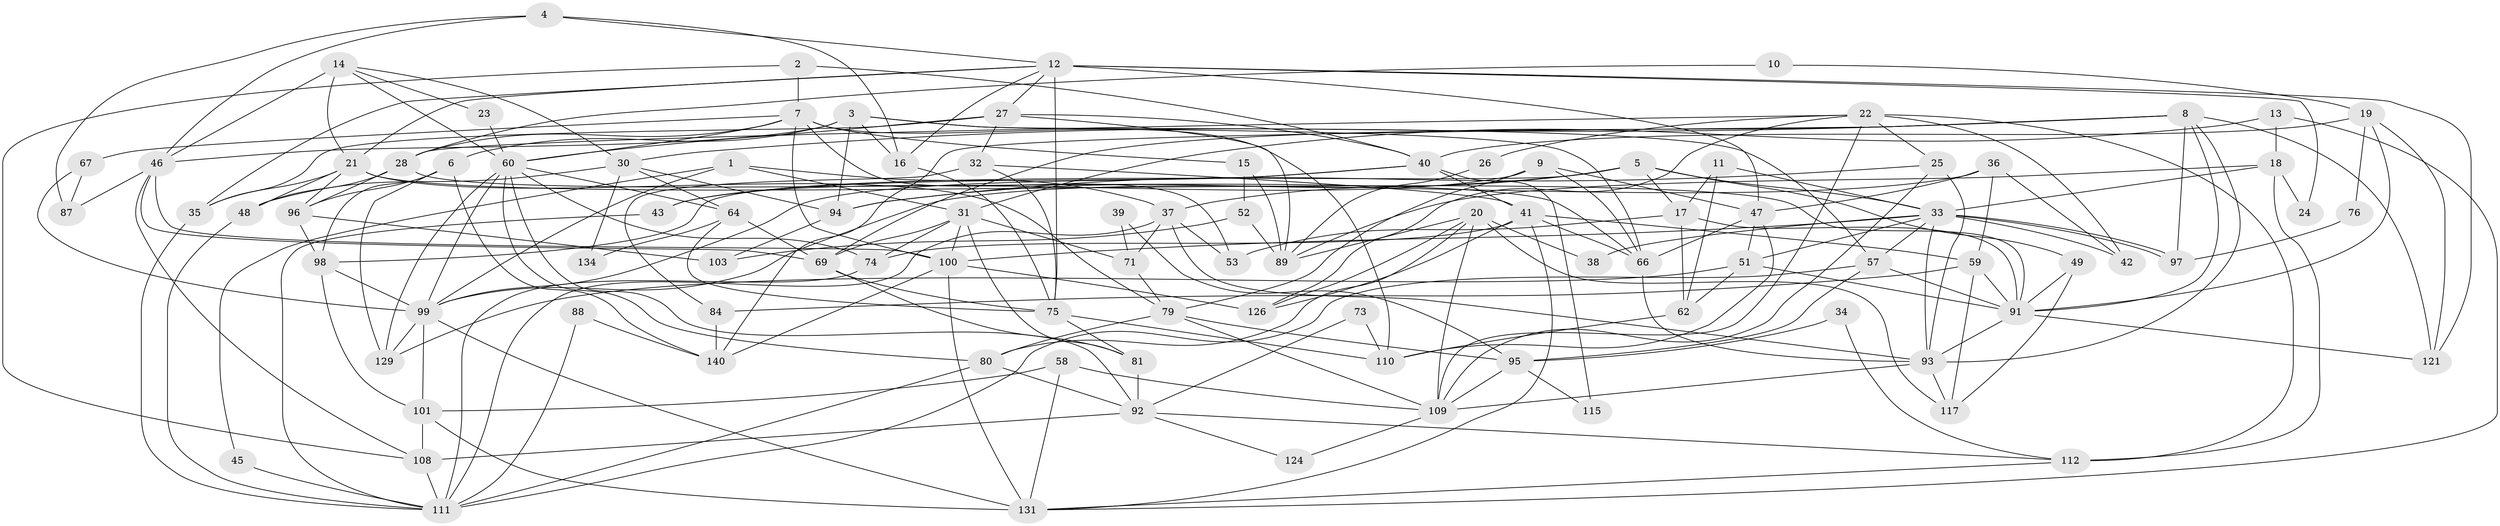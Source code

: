 // Generated by graph-tools (version 1.1) at 2025/52/02/27/25 19:52:02]
// undirected, 97 vertices, 235 edges
graph export_dot {
graph [start="1"]
  node [color=gray90,style=filled];
  1;
  2;
  3 [super="+70"];
  4;
  5 [super="+132"];
  6 [super="+102"];
  7 [super="+123"];
  8;
  9;
  10;
  11;
  12 [super="+72"];
  13;
  14 [super="+44"];
  15 [super="+65"];
  16 [super="+139"];
  17 [super="+55"];
  18 [super="+63"];
  19;
  20 [super="+82"];
  21 [super="+54"];
  22 [super="+77"];
  23;
  24;
  25;
  26;
  27 [super="+29"];
  28 [super="+148"];
  30 [super="+50"];
  31 [super="+83"];
  32 [super="+127"];
  33 [super="+86"];
  34;
  35;
  36;
  37 [super="+85"];
  38;
  39;
  40 [super="+118"];
  41 [super="+113"];
  42 [super="+61"];
  43;
  45;
  46 [super="+130"];
  47 [super="+56"];
  48 [super="+104"];
  49;
  51 [super="+128"];
  52;
  53;
  57;
  58;
  59 [super="+68"];
  60 [super="+145"];
  62 [super="+114"];
  64 [super="+143"];
  66 [super="+78"];
  67;
  69 [super="+90"];
  71 [super="+106"];
  73;
  74 [super="+138"];
  75 [super="+137"];
  76;
  79 [super="+105"];
  80;
  81;
  84;
  87;
  88;
  89 [super="+142"];
  91 [super="+107"];
  92 [super="+144"];
  93 [super="+135"];
  94;
  95 [super="+147"];
  96 [super="+125"];
  97;
  98 [super="+141"];
  99 [super="+136"];
  100 [super="+119"];
  101;
  103;
  108;
  109 [super="+122"];
  110;
  111 [super="+120"];
  112 [super="+116"];
  115;
  117;
  121;
  124;
  126;
  129 [super="+133"];
  131 [super="+146"];
  134;
  140;
  1 -- 31;
  1 -- 99;
  1 -- 37;
  1 -- 45;
  2 -- 108;
  2 -- 40;
  2 -- 7;
  3 -- 66;
  3 -- 94;
  3 -- 6;
  3 -- 57;
  3 -- 46;
  3 -- 16;
  4 -- 16;
  4 -- 87;
  4 -- 12;
  4 -- 46;
  5 -- 94;
  5 -- 49;
  5 -- 33;
  5 -- 98;
  5 -- 37;
  5 -- 17;
  6 -- 140;
  6 -- 96;
  6 -- 98 [weight=2];
  6 -- 129;
  7 -- 67;
  7 -- 15;
  7 -- 60;
  7 -- 53;
  7 -- 28;
  7 -- 110;
  7 -- 100;
  8 -- 97;
  8 -- 121;
  8 -- 140;
  8 -- 93;
  8 -- 30;
  8 -- 91;
  8 -- 69;
  9 -- 66;
  9 -- 47;
  9 -- 43;
  9 -- 79;
  10 -- 19;
  10 -- 28;
  11 -- 62;
  11 -- 33;
  11 -- 17;
  12 -- 35;
  12 -- 21;
  12 -- 24;
  12 -- 75 [weight=2];
  12 -- 121;
  12 -- 27;
  12 -- 47;
  12 -- 16;
  13 -- 18;
  13 -- 131;
  13 -- 31;
  14 -- 30;
  14 -- 46;
  14 -- 60;
  14 -- 23;
  14 -- 21;
  15 -- 89;
  15 -- 52;
  16 -- 75;
  17 -- 62;
  17 -- 91;
  17 -- 53;
  18 -- 112;
  18 -- 33;
  18 -- 24;
  18 -- 89;
  19 -- 121;
  19 -- 76;
  19 -- 40;
  19 -- 91;
  20 -- 126;
  20 -- 109;
  20 -- 89;
  20 -- 117;
  20 -- 80;
  20 -- 38;
  21 -- 96;
  21 -- 79;
  21 -- 48;
  21 -- 35;
  21 -- 91;
  22 -- 25;
  22 -- 26;
  22 -- 112 [weight=2];
  22 -- 109;
  22 -- 42;
  22 -- 126;
  22 -- 28;
  23 -- 60;
  25 -- 109;
  25 -- 94;
  25 -- 93;
  26 -- 89;
  27 -- 32;
  27 -- 60;
  27 -- 89;
  27 -- 35;
  27 -- 40;
  28 -- 66;
  28 -- 96;
  28 -- 48;
  30 -- 94;
  30 -- 48;
  30 -- 134;
  30 -- 64;
  31 -- 69;
  31 -- 71;
  31 -- 74;
  31 -- 81;
  31 -- 100;
  32 -- 41;
  32 -- 75;
  32 -- 84;
  33 -- 97;
  33 -- 97;
  33 -- 57;
  33 -- 42;
  33 -- 100;
  33 -- 38;
  33 -- 93;
  33 -- 51;
  34 -- 95;
  34 -- 112;
  35 -- 111;
  36 -- 99;
  36 -- 42;
  36 -- 59;
  36 -- 47;
  37 -- 53;
  37 -- 71;
  37 -- 93;
  37 -- 111;
  39 -- 95;
  39 -- 71;
  40 -- 115;
  40 -- 41;
  40 -- 43;
  40 -- 99;
  41 -- 126;
  41 -- 131;
  41 -- 74;
  41 -- 59;
  41 -- 66;
  43 -- 111;
  45 -- 111;
  46 -- 69;
  46 -- 108;
  46 -- 100;
  46 -- 87;
  47 -- 110;
  47 -- 51 [weight=2];
  47 -- 66;
  48 -- 111;
  49 -- 117;
  49 -- 91;
  51 -- 62;
  51 -- 91;
  51 -- 129;
  52 -- 89;
  52 -- 103;
  57 -- 111;
  57 -- 95;
  57 -- 91;
  58 -- 101;
  58 -- 109;
  58 -- 131;
  59 -- 117;
  59 -- 84;
  59 -- 91;
  60 -- 129;
  60 -- 99;
  60 -- 80;
  60 -- 64;
  60 -- 74;
  60 -- 92;
  62 -- 110;
  64 -- 69;
  64 -- 134;
  64 -- 75;
  66 -- 93;
  67 -- 87;
  67 -- 99 [weight=2];
  69 -- 75;
  69 -- 81;
  71 -- 79;
  73 -- 110;
  73 -- 92;
  74 -- 111;
  75 -- 81;
  75 -- 110;
  76 -- 97;
  79 -- 80;
  79 -- 109;
  79 -- 95;
  80 -- 111;
  80 -- 92;
  81 -- 92;
  84 -- 140;
  88 -- 140;
  88 -- 111;
  91 -- 121;
  91 -- 93;
  92 -- 108;
  92 -- 124;
  92 -- 112;
  93 -- 109;
  93 -- 117;
  94 -- 103;
  95 -- 115;
  95 -- 109;
  96 -- 103;
  96 -- 98;
  98 -- 99;
  98 -- 101;
  99 -- 131;
  99 -- 101;
  99 -- 129;
  100 -- 140;
  100 -- 131 [weight=2];
  100 -- 126;
  101 -- 108;
  101 -- 131;
  108 -- 111;
  109 -- 124;
  112 -- 131;
}
